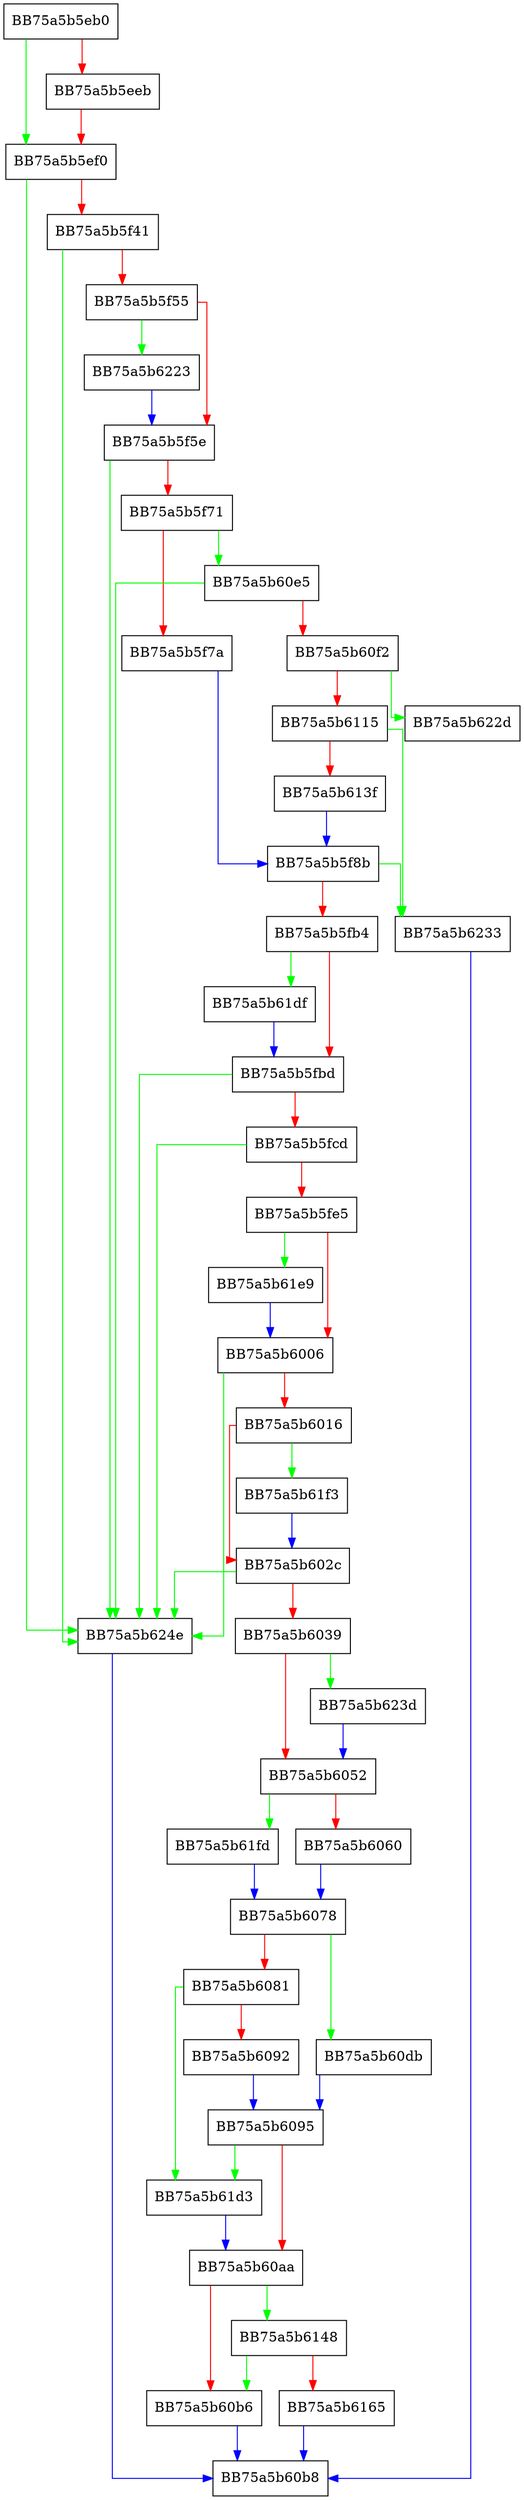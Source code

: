 digraph pushSP {
  node [shape="box"];
  graph [splines=ortho];
  BB75a5b5eb0 -> BB75a5b5ef0 [color="green"];
  BB75a5b5eb0 -> BB75a5b5eeb [color="red"];
  BB75a5b5eeb -> BB75a5b5ef0 [color="red"];
  BB75a5b5ef0 -> BB75a5b624e [color="green"];
  BB75a5b5ef0 -> BB75a5b5f41 [color="red"];
  BB75a5b5f41 -> BB75a5b624e [color="green"];
  BB75a5b5f41 -> BB75a5b5f55 [color="red"];
  BB75a5b5f55 -> BB75a5b6223 [color="green"];
  BB75a5b5f55 -> BB75a5b5f5e [color="red"];
  BB75a5b5f5e -> BB75a5b624e [color="green"];
  BB75a5b5f5e -> BB75a5b5f71 [color="red"];
  BB75a5b5f71 -> BB75a5b60e5 [color="green"];
  BB75a5b5f71 -> BB75a5b5f7a [color="red"];
  BB75a5b5f7a -> BB75a5b5f8b [color="blue"];
  BB75a5b5f8b -> BB75a5b6233 [color="green"];
  BB75a5b5f8b -> BB75a5b5fb4 [color="red"];
  BB75a5b5fb4 -> BB75a5b61df [color="green"];
  BB75a5b5fb4 -> BB75a5b5fbd [color="red"];
  BB75a5b5fbd -> BB75a5b624e [color="green"];
  BB75a5b5fbd -> BB75a5b5fcd [color="red"];
  BB75a5b5fcd -> BB75a5b624e [color="green"];
  BB75a5b5fcd -> BB75a5b5fe5 [color="red"];
  BB75a5b5fe5 -> BB75a5b61e9 [color="green"];
  BB75a5b5fe5 -> BB75a5b6006 [color="red"];
  BB75a5b6006 -> BB75a5b624e [color="green"];
  BB75a5b6006 -> BB75a5b6016 [color="red"];
  BB75a5b6016 -> BB75a5b61f3 [color="green"];
  BB75a5b6016 -> BB75a5b602c [color="red"];
  BB75a5b602c -> BB75a5b624e [color="green"];
  BB75a5b602c -> BB75a5b6039 [color="red"];
  BB75a5b6039 -> BB75a5b623d [color="green"];
  BB75a5b6039 -> BB75a5b6052 [color="red"];
  BB75a5b6052 -> BB75a5b61fd [color="green"];
  BB75a5b6052 -> BB75a5b6060 [color="red"];
  BB75a5b6060 -> BB75a5b6078 [color="blue"];
  BB75a5b6078 -> BB75a5b60db [color="green"];
  BB75a5b6078 -> BB75a5b6081 [color="red"];
  BB75a5b6081 -> BB75a5b61d3 [color="green"];
  BB75a5b6081 -> BB75a5b6092 [color="red"];
  BB75a5b6092 -> BB75a5b6095 [color="blue"];
  BB75a5b6095 -> BB75a5b61d3 [color="green"];
  BB75a5b6095 -> BB75a5b60aa [color="red"];
  BB75a5b60aa -> BB75a5b6148 [color="green"];
  BB75a5b60aa -> BB75a5b60b6 [color="red"];
  BB75a5b60b6 -> BB75a5b60b8 [color="blue"];
  BB75a5b60db -> BB75a5b6095 [color="blue"];
  BB75a5b60e5 -> BB75a5b624e [color="green"];
  BB75a5b60e5 -> BB75a5b60f2 [color="red"];
  BB75a5b60f2 -> BB75a5b622d [color="green"];
  BB75a5b60f2 -> BB75a5b6115 [color="red"];
  BB75a5b6115 -> BB75a5b6233 [color="green"];
  BB75a5b6115 -> BB75a5b613f [color="red"];
  BB75a5b613f -> BB75a5b5f8b [color="blue"];
  BB75a5b6148 -> BB75a5b60b6 [color="green"];
  BB75a5b6148 -> BB75a5b6165 [color="red"];
  BB75a5b6165 -> BB75a5b60b8 [color="blue"];
  BB75a5b61d3 -> BB75a5b60aa [color="blue"];
  BB75a5b61df -> BB75a5b5fbd [color="blue"];
  BB75a5b61e9 -> BB75a5b6006 [color="blue"];
  BB75a5b61f3 -> BB75a5b602c [color="blue"];
  BB75a5b61fd -> BB75a5b6078 [color="blue"];
  BB75a5b6223 -> BB75a5b5f5e [color="blue"];
  BB75a5b6233 -> BB75a5b60b8 [color="blue"];
  BB75a5b623d -> BB75a5b6052 [color="blue"];
  BB75a5b624e -> BB75a5b60b8 [color="blue"];
}